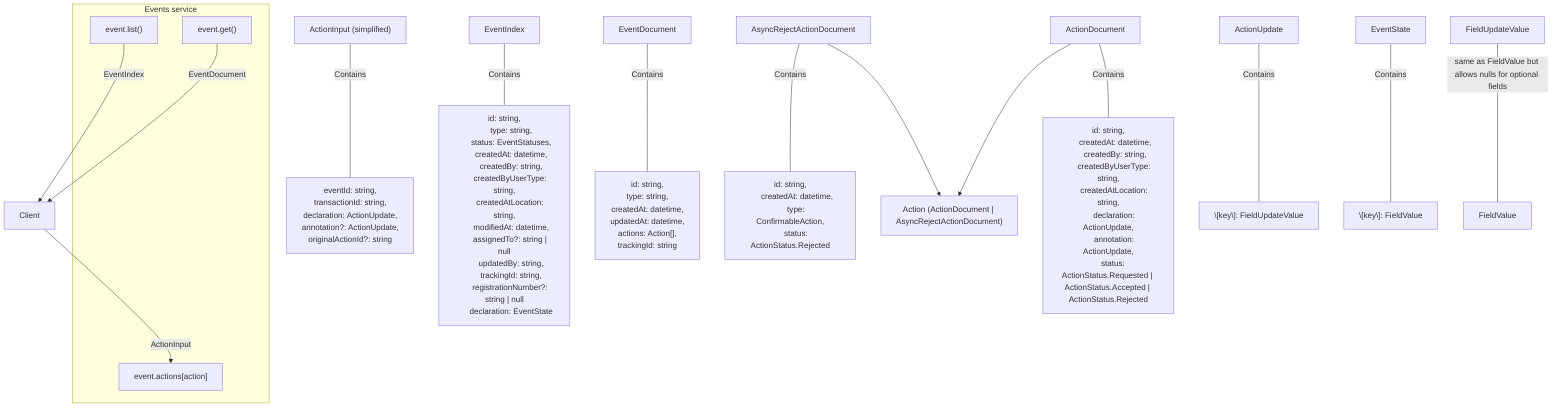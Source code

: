 flowchart TD
 subgraph subGraph0["Events service"]
    direction TB
        A["event.get()"]
        B["event.list()"]
        C["event.actions[action]"]
  end
    D["Client"] -- ActionInput --> C

    N["ActionInput (simplified)"] -- Contains --- O["
     eventId: string,
     transactionId: string,
     declaration: ActionUpdate,
     annotation?: ActionUpdate,
     originalActionId?: string
    "]


    X["EventIndex"] -- Contains --- Y["
      id: string,
      type: string,
      status: EventStatuses,
      createdAt: datetime,
      createdBy: string,
      createdByUserType: string,
      createdAtLocation: string,
      modifiedAt: datetime,
      assignedTo?: string | null
      updatedBy: string,
      trackingId: string,
      registrationNumber?: string | null
      declaration: EventState
    "]

    A -- EventDocument --> D
    B -- EventIndex --> D
    E["EventDocument"] -- Contains --- F["
        id: string,
        type: string,
        createdAt: datetime,
        updatedAt: datetime,
        actions: Action[],
        trackingId: string
    "]


    Z["AsyncRejectActionDocument"] -- Contains --- ZZ["
      id: string,
      createdAt: datetime,
      type: ConfirmableAction,
      status: ActionStatus.Rejected
    "]

    U["Action (ActionDocument | AsyncRejectActionDocument)"]

    G["ActionDocument"] -- Contains --- H["
      id: string,
      createdAt: datetime,
      createdBy: string,
      createdByUserType: string,
      createdAtLocation: string,
      declaration: ActionUpdate,
      annotation: ActionUpdate,
      status:  ActionStatus.Requested | ActionStatus.Accepted | ActionStatus.Rejected
    "
    ]

    G --> U
    Z --> U


    J["ActionUpdate"] -- Contains --- I["
        \[key\]: FieldUpdateValue
    "]

    K["EventState"] -- Contains --- L["
        \[key\]: FieldValue
    "]


    M["FieldValue"]
    V["FieldUpdateValue"] --"same as FieldValue but allows nulls for optional fields"---M